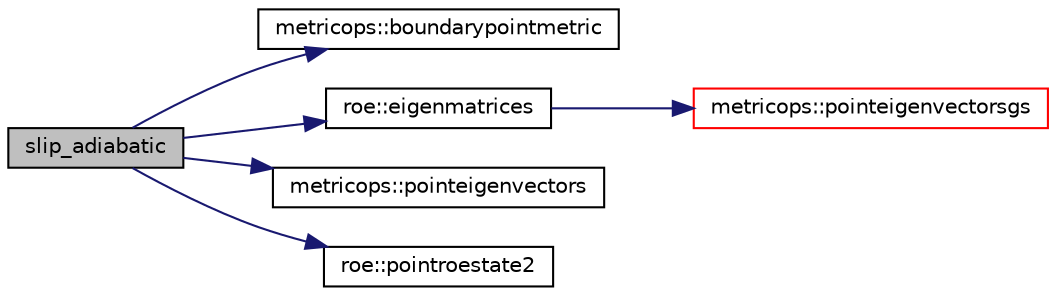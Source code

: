 digraph "slip_adiabatic"
{
 // INTERACTIVE_SVG=YES
  bgcolor="transparent";
  edge [fontname="Helvetica",fontsize="10",labelfontname="Helvetica",labelfontsize="10"];
  node [fontname="Helvetica",fontsize="10",shape=record];
  rankdir="LR";
  Node18 [label="slip_adiabatic",height=0.2,width=0.4,color="black", fillcolor="grey75", style="filled", fontcolor="black"];
  Node18 -> Node19 [color="midnightblue",fontsize="10",style="solid",fontname="Helvetica"];
  Node19 [label="metricops::boundarypointmetric",height=0.2,width=0.4,color="black",URL="$namespacemetricops.html#a559dbfa02010196e008715e7a019a2cd"];
  Node18 -> Node20 [color="midnightblue",fontsize="10",style="solid",fontname="Helvetica"];
  Node20 [label="roe::eigenmatrices",height=0.2,width=0.4,color="black",URL="$namespaceroe.html#acb3b55f2bf22c43e91196d4915f7fecb"];
  Node20 -> Node21 [color="midnightblue",fontsize="10",style="solid",fontname="Helvetica"];
  Node21 [label="metricops::pointeigenvectorsgs",height=0.2,width=0.4,color="red",URL="$namespacemetricops.html#a6cac925729827357652e938b64681663"];
  Node18 -> Node23 [color="midnightblue",fontsize="10",style="solid",fontname="Helvetica"];
  Node23 [label="metricops::pointeigenvectors",height=0.2,width=0.4,color="black",URL="$namespacemetricops.html#af7524e334ad2b738e5ecd980dbc92041"];
  Node18 -> Node24 [color="midnightblue",fontsize="10",style="solid",fontname="Helvetica"];
  Node24 [label="roe::pointroestate2",height=0.2,width=0.4,color="black",URL="$namespaceroe.html#aa40cd6c8eebd973a90987a77c8efa884"];
}
